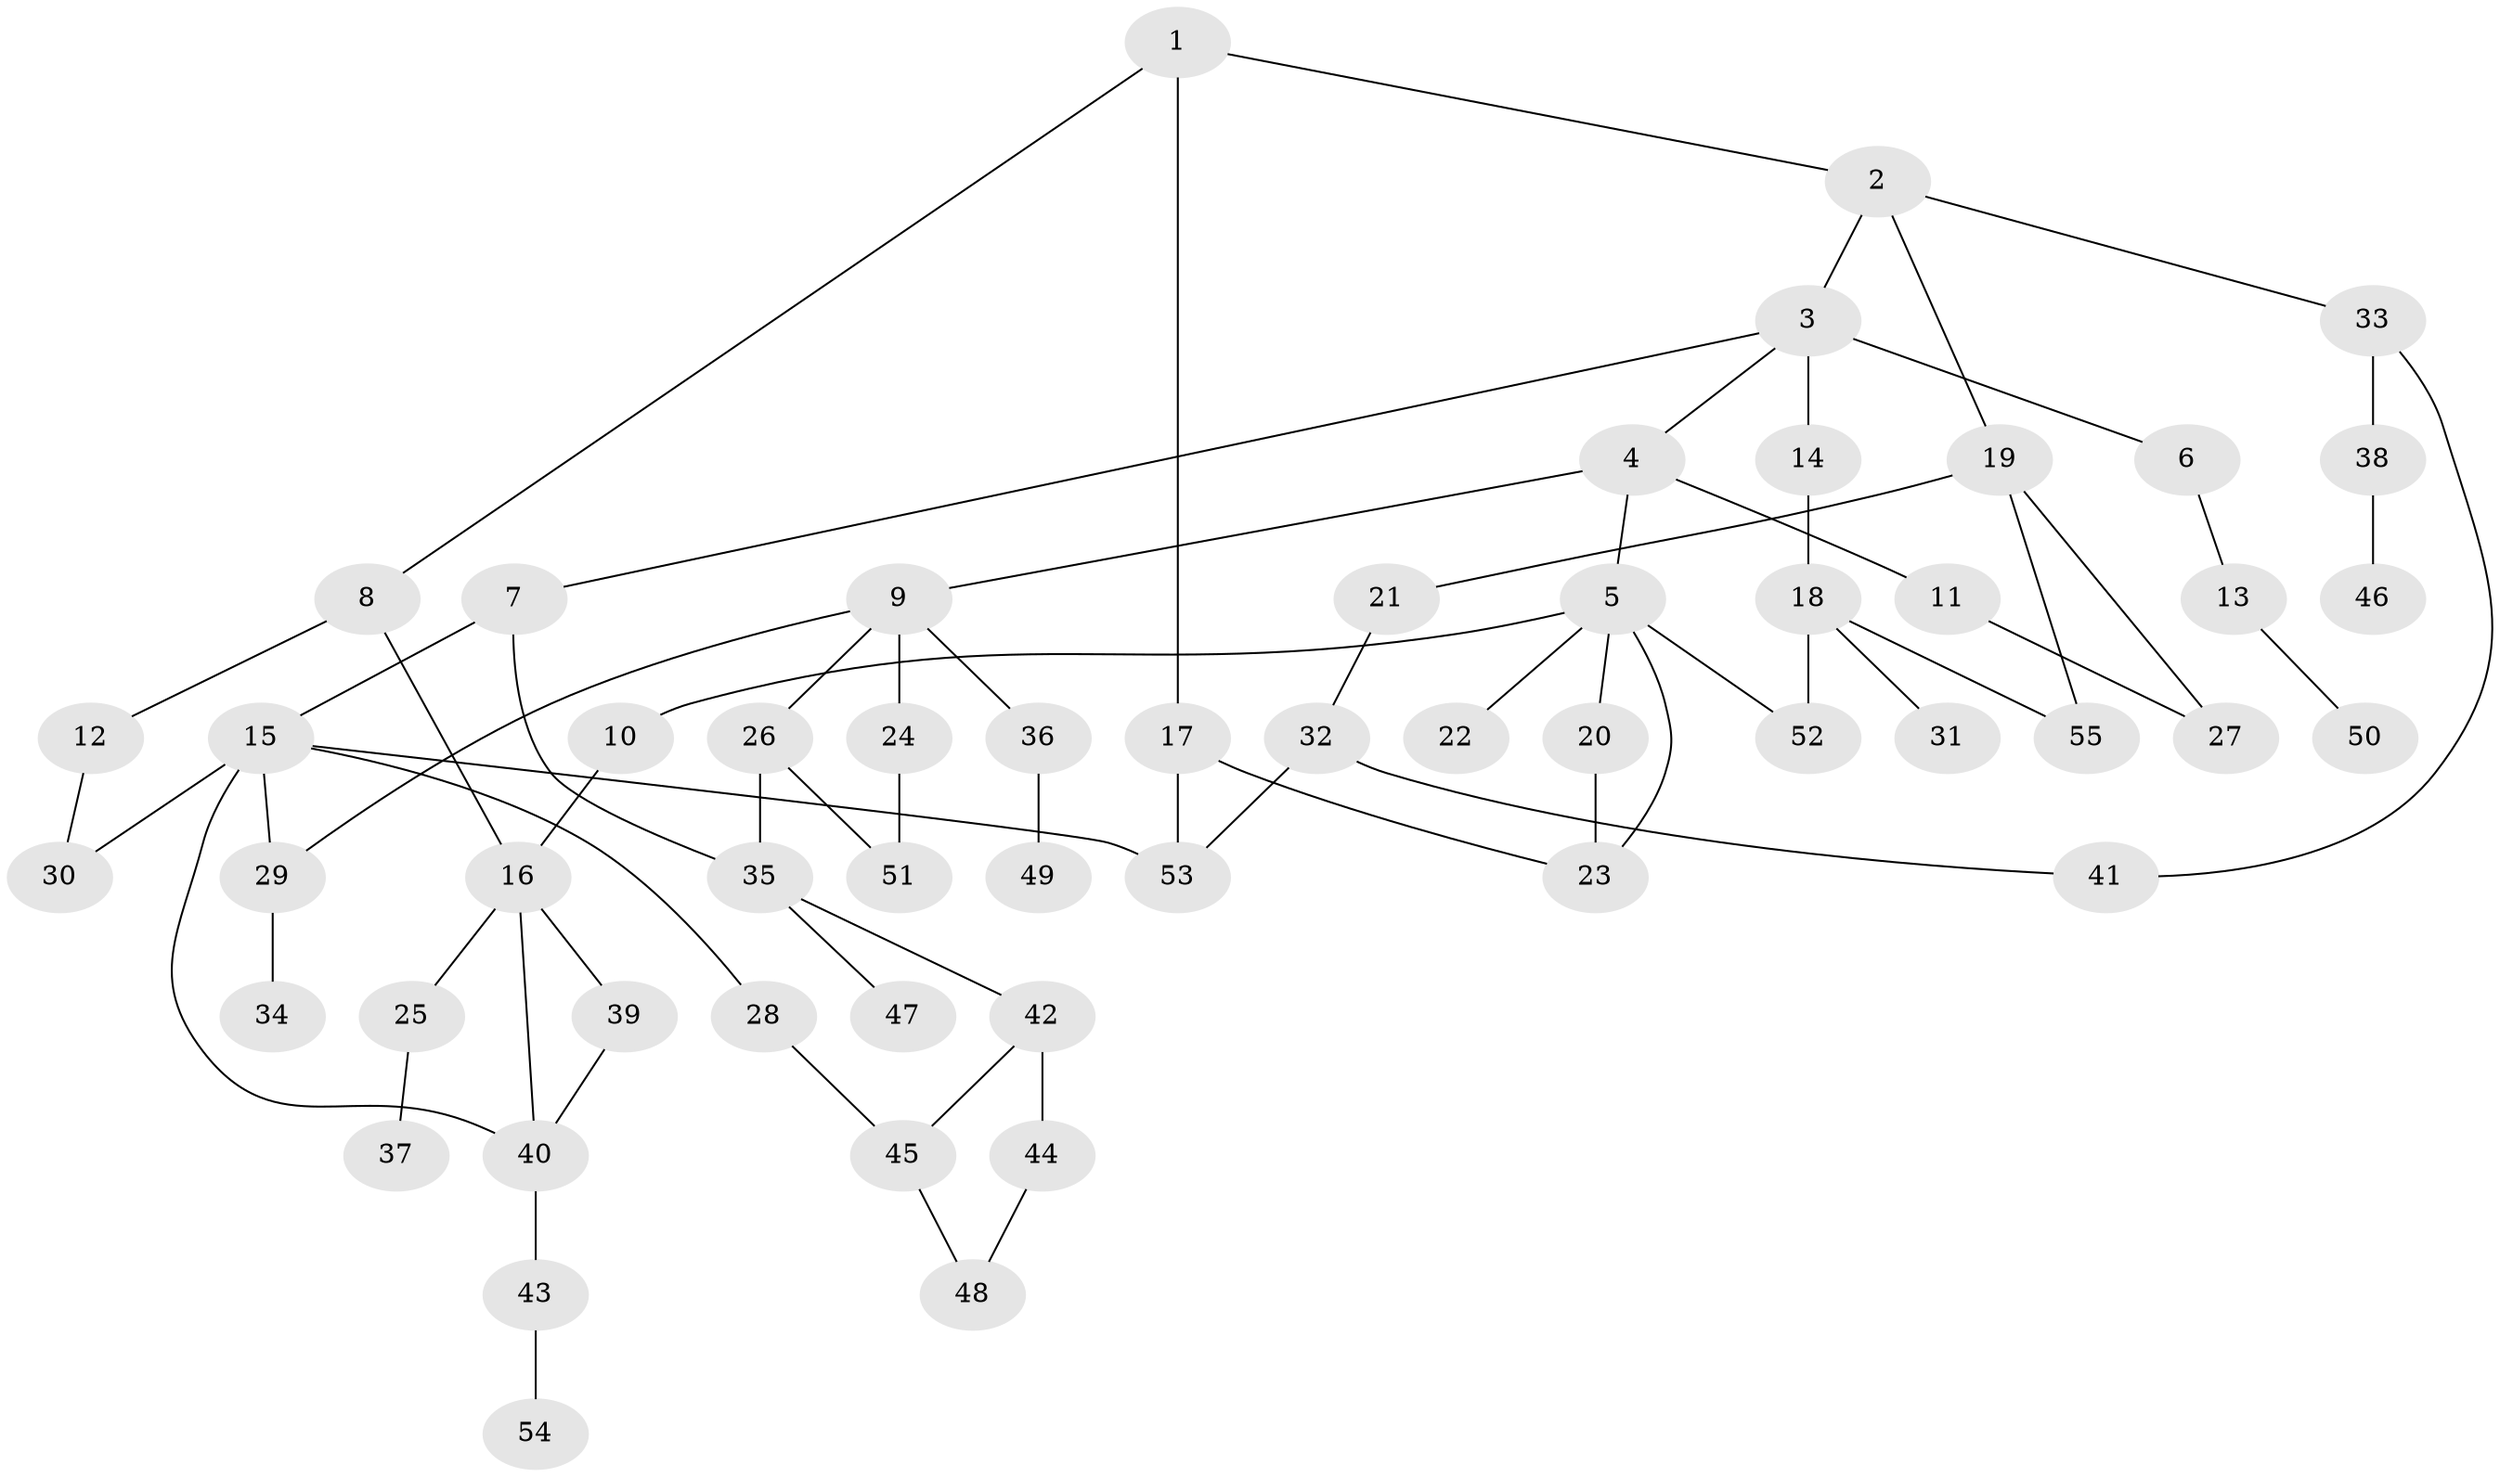 // coarse degree distribution, {2: 0.2962962962962963, 4: 0.07407407407407407, 1: 0.4074074074074074, 5: 0.1111111111111111, 3: 0.037037037037037035, 6: 0.037037037037037035, 7: 0.037037037037037035}
// Generated by graph-tools (version 1.1) at 2025/45/03/04/25 21:45:45]
// undirected, 55 vertices, 71 edges
graph export_dot {
graph [start="1"]
  node [color=gray90,style=filled];
  1;
  2;
  3;
  4;
  5;
  6;
  7;
  8;
  9;
  10;
  11;
  12;
  13;
  14;
  15;
  16;
  17;
  18;
  19;
  20;
  21;
  22;
  23;
  24;
  25;
  26;
  27;
  28;
  29;
  30;
  31;
  32;
  33;
  34;
  35;
  36;
  37;
  38;
  39;
  40;
  41;
  42;
  43;
  44;
  45;
  46;
  47;
  48;
  49;
  50;
  51;
  52;
  53;
  54;
  55;
  1 -- 2;
  1 -- 8;
  1 -- 17;
  2 -- 3;
  2 -- 19;
  2 -- 33;
  3 -- 4;
  3 -- 6;
  3 -- 7;
  3 -- 14;
  4 -- 5;
  4 -- 9;
  4 -- 11;
  5 -- 10;
  5 -- 20;
  5 -- 22;
  5 -- 52;
  5 -- 23;
  6 -- 13;
  7 -- 15;
  7 -- 35;
  8 -- 12;
  8 -- 16;
  9 -- 24;
  9 -- 26;
  9 -- 36;
  9 -- 29;
  10 -- 16;
  11 -- 27;
  12 -- 30;
  13 -- 50;
  14 -- 18;
  15 -- 28;
  15 -- 29;
  15 -- 40;
  15 -- 53;
  15 -- 30;
  16 -- 25;
  16 -- 39;
  16 -- 40;
  17 -- 23;
  17 -- 53;
  18 -- 31;
  18 -- 55;
  18 -- 52;
  19 -- 21;
  19 -- 55;
  19 -- 27;
  20 -- 23;
  21 -- 32;
  24 -- 51;
  25 -- 37;
  26 -- 35;
  26 -- 51;
  28 -- 45;
  29 -- 34;
  32 -- 41;
  32 -- 53;
  33 -- 38;
  33 -- 41;
  35 -- 42;
  35 -- 47;
  36 -- 49;
  38 -- 46;
  39 -- 40;
  40 -- 43;
  42 -- 44;
  42 -- 45;
  43 -- 54;
  44 -- 48;
  45 -- 48;
}
